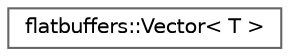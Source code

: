 digraph "Graphical Class Hierarchy"
{
 // LATEX_PDF_SIZE
  bgcolor="transparent";
  edge [fontname=Helvetica,fontsize=10,labelfontname=Helvetica,labelfontsize=10];
  node [fontname=Helvetica,fontsize=10,shape=box,height=0.2,width=0.4];
  rankdir="LR";
  Node0 [id="Node000000",label="flatbuffers::Vector\< T \>",height=0.2,width=0.4,color="grey40", fillcolor="white", style="filled",URL="$classflatbuffers_1_1_vector.html",tooltip=" "];
}
